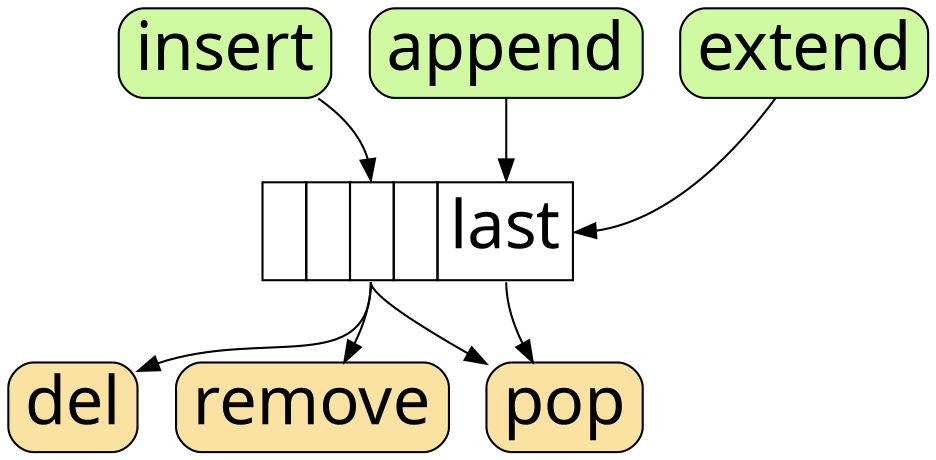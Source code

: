 digraph G {
    node [ shape=box, style=filled, fillcolor=white, fontname="PT Mono", fontsize=32 ]

    list [
        shape=none
        label=<<table border="0" cellspacing="0" cellpadding="5">
            <tr>
                <td port="first" border="1"> </td>
                <td border="1"> </td>
                <td port="middle" border="1"> </td>
                <td border="1"> </td>
                <td port="last" border="1">last</td>
            </tr>
        </table>>
    ]

    subgraph methods {
        node [ style="rounded,filled" ]

        append [ fillcolor="#d0faa2" ]
        extend [ fillcolor="#d0faa2" ]
        insert [ fillcolor="#d0faa2" ]
        del    [ fillcolor="#fae3a2" ]
        pop    [ fillcolor="#fae3a2" ]
        remove [ fillcolor="#fae3a2" ]

        { append extend } -> list:last -> pop
        insert -> list:middle -> { del remove pop }
    }
}

